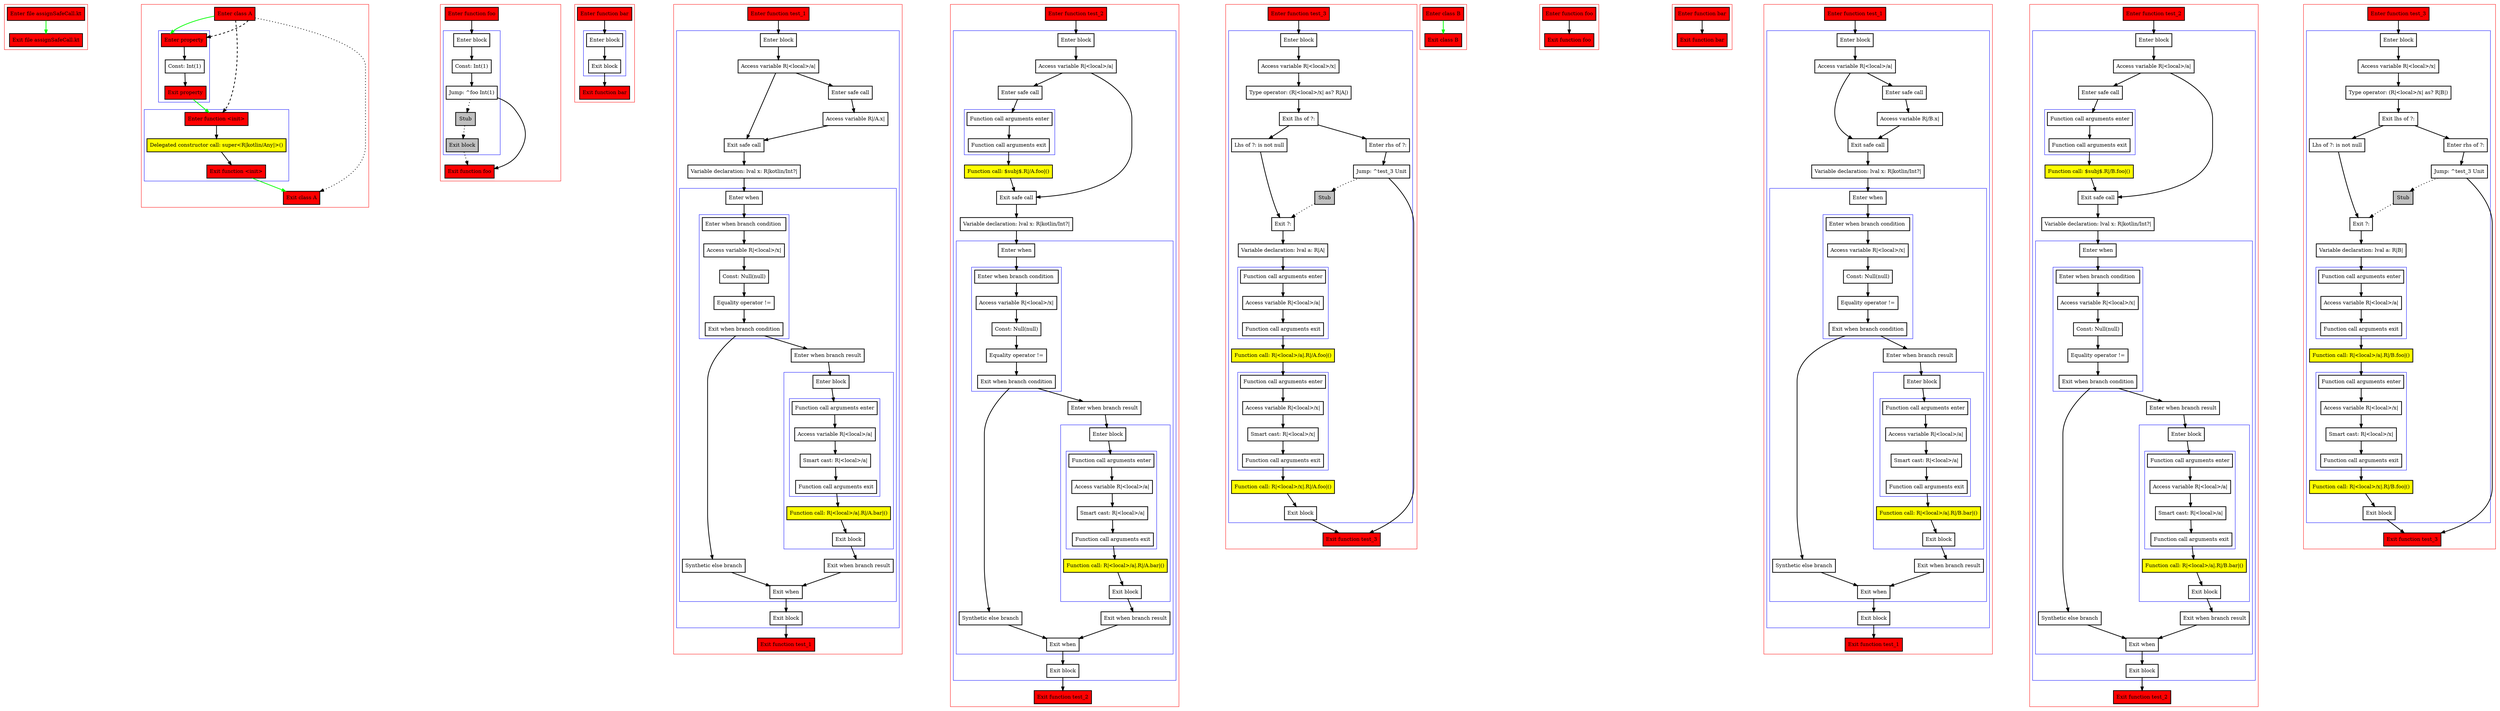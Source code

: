digraph assignSafeCall_kt {
    graph [nodesep=3]
    node [shape=box penwidth=2]
    edge [penwidth=2]

    subgraph cluster_0 {
        color=red
        0 [label="Enter file assignSafeCall.kt" style="filled" fillcolor=red];
        1 [label="Exit file assignSafeCall.kt" style="filled" fillcolor=red];
    }
    0 -> {1} [color=green];

    subgraph cluster_1 {
        color=red
        2 [label="Enter class A" style="filled" fillcolor=red];
        subgraph cluster_2 {
            color=blue
            3 [label="Enter property" style="filled" fillcolor=red];
            4 [label="Const: Int(1)"];
            5 [label="Exit property" style="filled" fillcolor=red];
        }
        subgraph cluster_3 {
            color=blue
            6 [label="Enter function <init>" style="filled" fillcolor=red];
            7 [label="Delegated constructor call: super<R|kotlin/Any|>()" style="filled" fillcolor=yellow];
            8 [label="Exit function <init>" style="filled" fillcolor=red];
        }
        9 [label="Exit class A" style="filled" fillcolor=red];
    }
    2 -> {3} [color=green];
    2 -> {9} [style=dotted];
    2 -> {3 6} [style=dashed];
    3 -> {4};
    4 -> {5};
    5 -> {6} [color=green];
    6 -> {7};
    7 -> {8};
    8 -> {9} [color=green];

    subgraph cluster_4 {
        color=red
        10 [label="Enter function foo" style="filled" fillcolor=red];
        subgraph cluster_5 {
            color=blue
            11 [label="Enter block"];
            12 [label="Const: Int(1)"];
            13 [label="Jump: ^foo Int(1)"];
            14 [label="Stub" style="filled" fillcolor=gray];
            15 [label="Exit block" style="filled" fillcolor=gray];
        }
        16 [label="Exit function foo" style="filled" fillcolor=red];
    }
    10 -> {11};
    11 -> {12};
    12 -> {13};
    13 -> {16};
    13 -> {14} [style=dotted];
    14 -> {15} [style=dotted];
    15 -> {16} [style=dotted];

    subgraph cluster_6 {
        color=red
        17 [label="Enter function bar" style="filled" fillcolor=red];
        subgraph cluster_7 {
            color=blue
            18 [label="Enter block"];
            19 [label="Exit block"];
        }
        20 [label="Exit function bar" style="filled" fillcolor=red];
    }
    17 -> {18};
    18 -> {19};
    19 -> {20};

    subgraph cluster_8 {
        color=red
        21 [label="Enter function test_1" style="filled" fillcolor=red];
        subgraph cluster_9 {
            color=blue
            22 [label="Enter block"];
            23 [label="Access variable R|<local>/a|"];
            24 [label="Enter safe call"];
            25 [label="Access variable R|/A.x|"];
            26 [label="Exit safe call"];
            27 [label="Variable declaration: lval x: R|kotlin/Int?|"];
            subgraph cluster_10 {
                color=blue
                28 [label="Enter when"];
                subgraph cluster_11 {
                    color=blue
                    29 [label="Enter when branch condition "];
                    30 [label="Access variable R|<local>/x|"];
                    31 [label="Const: Null(null)"];
                    32 [label="Equality operator !="];
                    33 [label="Exit when branch condition"];
                }
                34 [label="Synthetic else branch"];
                35 [label="Enter when branch result"];
                subgraph cluster_12 {
                    color=blue
                    36 [label="Enter block"];
                    subgraph cluster_13 {
                        color=blue
                        37 [label="Function call arguments enter"];
                        38 [label="Access variable R|<local>/a|"];
                        39 [label="Smart cast: R|<local>/a|"];
                        40 [label="Function call arguments exit"];
                    }
                    41 [label="Function call: R|<local>/a|.R|/A.bar|()" style="filled" fillcolor=yellow];
                    42 [label="Exit block"];
                }
                43 [label="Exit when branch result"];
                44 [label="Exit when"];
            }
            45 [label="Exit block"];
        }
        46 [label="Exit function test_1" style="filled" fillcolor=red];
    }
    21 -> {22};
    22 -> {23};
    23 -> {24 26};
    24 -> {25};
    25 -> {26};
    26 -> {27};
    27 -> {28};
    28 -> {29};
    29 -> {30};
    30 -> {31};
    31 -> {32};
    32 -> {33};
    33 -> {34 35};
    34 -> {44};
    35 -> {36};
    36 -> {37};
    37 -> {38};
    38 -> {39};
    39 -> {40};
    40 -> {41};
    41 -> {42};
    42 -> {43};
    43 -> {44};
    44 -> {45};
    45 -> {46};

    subgraph cluster_14 {
        color=red
        47 [label="Enter function test_2" style="filled" fillcolor=red];
        subgraph cluster_15 {
            color=blue
            48 [label="Enter block"];
            49 [label="Access variable R|<local>/a|"];
            50 [label="Enter safe call"];
            subgraph cluster_16 {
                color=blue
                51 [label="Function call arguments enter"];
                52 [label="Function call arguments exit"];
            }
            53 [label="Function call: $subj$.R|/A.foo|()" style="filled" fillcolor=yellow];
            54 [label="Exit safe call"];
            55 [label="Variable declaration: lval x: R|kotlin/Int?|"];
            subgraph cluster_17 {
                color=blue
                56 [label="Enter when"];
                subgraph cluster_18 {
                    color=blue
                    57 [label="Enter when branch condition "];
                    58 [label="Access variable R|<local>/x|"];
                    59 [label="Const: Null(null)"];
                    60 [label="Equality operator !="];
                    61 [label="Exit when branch condition"];
                }
                62 [label="Synthetic else branch"];
                63 [label="Enter when branch result"];
                subgraph cluster_19 {
                    color=blue
                    64 [label="Enter block"];
                    subgraph cluster_20 {
                        color=blue
                        65 [label="Function call arguments enter"];
                        66 [label="Access variable R|<local>/a|"];
                        67 [label="Smart cast: R|<local>/a|"];
                        68 [label="Function call arguments exit"];
                    }
                    69 [label="Function call: R|<local>/a|.R|/A.bar|()" style="filled" fillcolor=yellow];
                    70 [label="Exit block"];
                }
                71 [label="Exit when branch result"];
                72 [label="Exit when"];
            }
            73 [label="Exit block"];
        }
        74 [label="Exit function test_2" style="filled" fillcolor=red];
    }
    47 -> {48};
    48 -> {49};
    49 -> {50 54};
    50 -> {51};
    51 -> {52};
    52 -> {53};
    53 -> {54};
    54 -> {55};
    55 -> {56};
    56 -> {57};
    57 -> {58};
    58 -> {59};
    59 -> {60};
    60 -> {61};
    61 -> {62 63};
    62 -> {72};
    63 -> {64};
    64 -> {65};
    65 -> {66};
    66 -> {67};
    67 -> {68};
    68 -> {69};
    69 -> {70};
    70 -> {71};
    71 -> {72};
    72 -> {73};
    73 -> {74};

    subgraph cluster_21 {
        color=red
        75 [label="Enter function test_3" style="filled" fillcolor=red];
        subgraph cluster_22 {
            color=blue
            76 [label="Enter block"];
            77 [label="Access variable R|<local>/x|"];
            78 [label="Type operator: (R|<local>/x| as? R|A|)"];
            79 [label="Exit lhs of ?:"];
            80 [label="Enter rhs of ?:"];
            81 [label="Jump: ^test_3 Unit"];
            82 [label="Stub" style="filled" fillcolor=gray];
            83 [label="Lhs of ?: is not null"];
            84 [label="Exit ?:"];
            85 [label="Variable declaration: lval a: R|A|"];
            subgraph cluster_23 {
                color=blue
                86 [label="Function call arguments enter"];
                87 [label="Access variable R|<local>/a|"];
                88 [label="Function call arguments exit"];
            }
            89 [label="Function call: R|<local>/a|.R|/A.foo|()" style="filled" fillcolor=yellow];
            subgraph cluster_24 {
                color=blue
                90 [label="Function call arguments enter"];
                91 [label="Access variable R|<local>/x|"];
                92 [label="Smart cast: R|<local>/x|"];
                93 [label="Function call arguments exit"];
            }
            94 [label="Function call: R|<local>/x|.R|/A.foo|()" style="filled" fillcolor=yellow];
            95 [label="Exit block"];
        }
        96 [label="Exit function test_3" style="filled" fillcolor=red];
    }
    75 -> {76};
    76 -> {77};
    77 -> {78};
    78 -> {79};
    79 -> {80 83};
    80 -> {81};
    81 -> {96};
    81 -> {82} [style=dotted];
    82 -> {84} [style=dotted];
    83 -> {84};
    84 -> {85};
    85 -> {86};
    86 -> {87};
    87 -> {88};
    88 -> {89};
    89 -> {90};
    90 -> {91};
    91 -> {92};
    92 -> {93};
    93 -> {94};
    94 -> {95};
    95 -> {96};

    subgraph cluster_25 {
        color=red
        97 [label="Enter class B" style="filled" fillcolor=red];
        98 [label="Exit class B" style="filled" fillcolor=red];
    }
    97 -> {98} [color=green];

    subgraph cluster_26 {
        color=red
        99 [label="Enter function foo" style="filled" fillcolor=red];
        100 [label="Exit function foo" style="filled" fillcolor=red];
    }
    99 -> {100};

    subgraph cluster_27 {
        color=red
        101 [label="Enter function bar" style="filled" fillcolor=red];
        102 [label="Exit function bar" style="filled" fillcolor=red];
    }
    101 -> {102};

    subgraph cluster_28 {
        color=red
        103 [label="Enter function test_1" style="filled" fillcolor=red];
        subgraph cluster_29 {
            color=blue
            104 [label="Enter block"];
            105 [label="Access variable R|<local>/a|"];
            106 [label="Enter safe call"];
            107 [label="Access variable R|/B.x|"];
            108 [label="Exit safe call"];
            109 [label="Variable declaration: lval x: R|kotlin/Int?|"];
            subgraph cluster_30 {
                color=blue
                110 [label="Enter when"];
                subgraph cluster_31 {
                    color=blue
                    111 [label="Enter when branch condition "];
                    112 [label="Access variable R|<local>/x|"];
                    113 [label="Const: Null(null)"];
                    114 [label="Equality operator !="];
                    115 [label="Exit when branch condition"];
                }
                116 [label="Synthetic else branch"];
                117 [label="Enter when branch result"];
                subgraph cluster_32 {
                    color=blue
                    118 [label="Enter block"];
                    subgraph cluster_33 {
                        color=blue
                        119 [label="Function call arguments enter"];
                        120 [label="Access variable R|<local>/a|"];
                        121 [label="Smart cast: R|<local>/a|"];
                        122 [label="Function call arguments exit"];
                    }
                    123 [label="Function call: R|<local>/a|.R|/B.bar|()" style="filled" fillcolor=yellow];
                    124 [label="Exit block"];
                }
                125 [label="Exit when branch result"];
                126 [label="Exit when"];
            }
            127 [label="Exit block"];
        }
        128 [label="Exit function test_1" style="filled" fillcolor=red];
    }
    103 -> {104};
    104 -> {105};
    105 -> {106 108};
    106 -> {107};
    107 -> {108};
    108 -> {109};
    109 -> {110};
    110 -> {111};
    111 -> {112};
    112 -> {113};
    113 -> {114};
    114 -> {115};
    115 -> {116 117};
    116 -> {126};
    117 -> {118};
    118 -> {119};
    119 -> {120};
    120 -> {121};
    121 -> {122};
    122 -> {123};
    123 -> {124};
    124 -> {125};
    125 -> {126};
    126 -> {127};
    127 -> {128};

    subgraph cluster_34 {
        color=red
        129 [label="Enter function test_2" style="filled" fillcolor=red];
        subgraph cluster_35 {
            color=blue
            130 [label="Enter block"];
            131 [label="Access variable R|<local>/a|"];
            132 [label="Enter safe call"];
            subgraph cluster_36 {
                color=blue
                133 [label="Function call arguments enter"];
                134 [label="Function call arguments exit"];
            }
            135 [label="Function call: $subj$.R|/B.foo|()" style="filled" fillcolor=yellow];
            136 [label="Exit safe call"];
            137 [label="Variable declaration: lval x: R|kotlin/Int?|"];
            subgraph cluster_37 {
                color=blue
                138 [label="Enter when"];
                subgraph cluster_38 {
                    color=blue
                    139 [label="Enter when branch condition "];
                    140 [label="Access variable R|<local>/x|"];
                    141 [label="Const: Null(null)"];
                    142 [label="Equality operator !="];
                    143 [label="Exit when branch condition"];
                }
                144 [label="Synthetic else branch"];
                145 [label="Enter when branch result"];
                subgraph cluster_39 {
                    color=blue
                    146 [label="Enter block"];
                    subgraph cluster_40 {
                        color=blue
                        147 [label="Function call arguments enter"];
                        148 [label="Access variable R|<local>/a|"];
                        149 [label="Smart cast: R|<local>/a|"];
                        150 [label="Function call arguments exit"];
                    }
                    151 [label="Function call: R|<local>/a|.R|/B.bar|()" style="filled" fillcolor=yellow];
                    152 [label="Exit block"];
                }
                153 [label="Exit when branch result"];
                154 [label="Exit when"];
            }
            155 [label="Exit block"];
        }
        156 [label="Exit function test_2" style="filled" fillcolor=red];
    }
    129 -> {130};
    130 -> {131};
    131 -> {132 136};
    132 -> {133};
    133 -> {134};
    134 -> {135};
    135 -> {136};
    136 -> {137};
    137 -> {138};
    138 -> {139};
    139 -> {140};
    140 -> {141};
    141 -> {142};
    142 -> {143};
    143 -> {144 145};
    144 -> {154};
    145 -> {146};
    146 -> {147};
    147 -> {148};
    148 -> {149};
    149 -> {150};
    150 -> {151};
    151 -> {152};
    152 -> {153};
    153 -> {154};
    154 -> {155};
    155 -> {156};

    subgraph cluster_41 {
        color=red
        157 [label="Enter function test_3" style="filled" fillcolor=red];
        subgraph cluster_42 {
            color=blue
            158 [label="Enter block"];
            159 [label="Access variable R|<local>/x|"];
            160 [label="Type operator: (R|<local>/x| as? R|B|)"];
            161 [label="Exit lhs of ?:"];
            162 [label="Enter rhs of ?:"];
            163 [label="Jump: ^test_3 Unit"];
            164 [label="Stub" style="filled" fillcolor=gray];
            165 [label="Lhs of ?: is not null"];
            166 [label="Exit ?:"];
            167 [label="Variable declaration: lval a: R|B|"];
            subgraph cluster_43 {
                color=blue
                168 [label="Function call arguments enter"];
                169 [label="Access variable R|<local>/a|"];
                170 [label="Function call arguments exit"];
            }
            171 [label="Function call: R|<local>/a|.R|/B.foo|()" style="filled" fillcolor=yellow];
            subgraph cluster_44 {
                color=blue
                172 [label="Function call arguments enter"];
                173 [label="Access variable R|<local>/x|"];
                174 [label="Smart cast: R|<local>/x|"];
                175 [label="Function call arguments exit"];
            }
            176 [label="Function call: R|<local>/x|.R|/B.foo|()" style="filled" fillcolor=yellow];
            177 [label="Exit block"];
        }
        178 [label="Exit function test_3" style="filled" fillcolor=red];
    }
    157 -> {158};
    158 -> {159};
    159 -> {160};
    160 -> {161};
    161 -> {162 165};
    162 -> {163};
    163 -> {178};
    163 -> {164} [style=dotted];
    164 -> {166} [style=dotted];
    165 -> {166};
    166 -> {167};
    167 -> {168};
    168 -> {169};
    169 -> {170};
    170 -> {171};
    171 -> {172};
    172 -> {173};
    173 -> {174};
    174 -> {175};
    175 -> {176};
    176 -> {177};
    177 -> {178};

}

